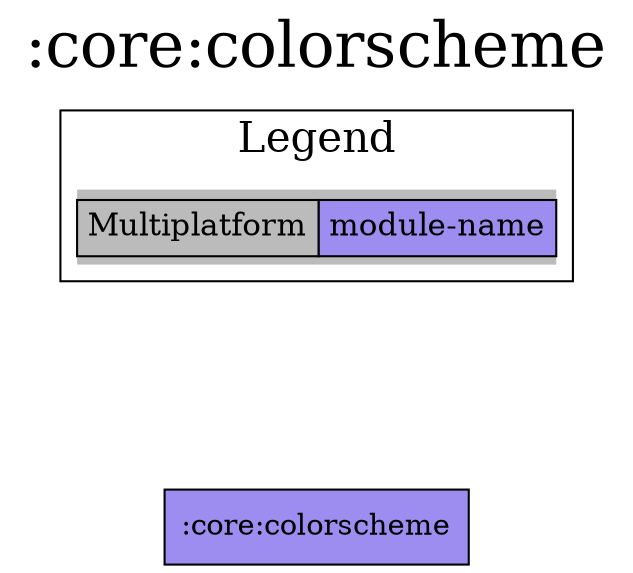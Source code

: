 digraph {
edge ["dir"="forward"]
graph ["dpi"="100","label"=":core:colorscheme","labelloc"="t","fontsize"="30","ranksep"="1.5","rankdir"="TB"]
node ["style"="filled"]
":core:colorscheme" ["fillcolor"="#9D8DF1","shape"="box"]
{
edge ["dir"="none"]
graph ["rank"="same"]
}
subgraph "cluster_legend" {
edge ["dir"="none"]
graph ["label"="Legend","fontsize"="20"]
"Legend" ["style"="filled","fillcolor"="#bbbbbb","shape"="none","margin"="0","fontsize"="15","label"=<
<TABLE BORDER="0" CELLBORDER="1" CELLSPACING="0" CELLPADDING="4">
<TR><TD>Multiplatform</TD><TD BGCOLOR="#9D8DF1">module-name</TD></TR>
</TABLE>
>]
} -> ":core:colorscheme" ["style"="invis"]
}
